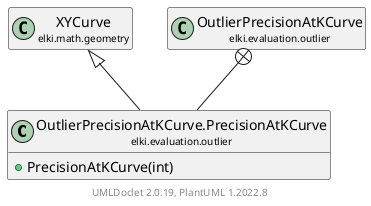 @startuml
    remove .*\.(Instance|Par|Parameterizer|Factory)$
    set namespaceSeparator none
    hide empty fields
    hide empty methods

    class "<size:14>OutlierPrecisionAtKCurve.PrecisionAtKCurve\n<size:10>elki.evaluation.outlier" as elki.evaluation.outlier.OutlierPrecisionAtKCurve.PrecisionAtKCurve [[OutlierPrecisionAtKCurve.PrecisionAtKCurve.html]] {
        +PrecisionAtKCurve(int)
    }

    class "<size:14>XYCurve\n<size:10>elki.math.geometry" as elki.math.geometry.XYCurve [[../../math/geometry/XYCurve.html]]
    class "<size:14>OutlierPrecisionAtKCurve\n<size:10>elki.evaluation.outlier" as elki.evaluation.outlier.OutlierPrecisionAtKCurve [[OutlierPrecisionAtKCurve.html]]

    elki.math.geometry.XYCurve <|-- elki.evaluation.outlier.OutlierPrecisionAtKCurve.PrecisionAtKCurve
    elki.evaluation.outlier.OutlierPrecisionAtKCurve +-- elki.evaluation.outlier.OutlierPrecisionAtKCurve.PrecisionAtKCurve

    center footer UMLDoclet 2.0.19, PlantUML 1.2022.8
@enduml
